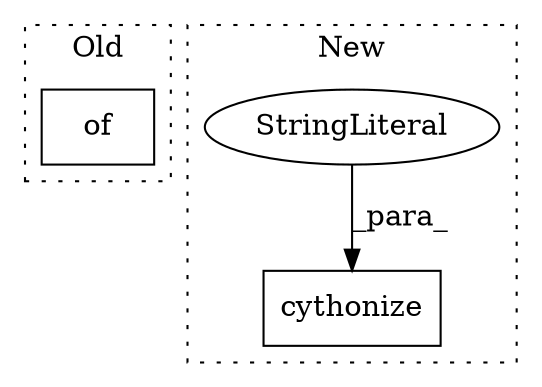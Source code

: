 digraph G {
subgraph cluster0 {
1 [label="of" a="32" s="434" l="4" shape="box"];
label = "Old";
style="dotted";
}
subgraph cluster1 {
2 [label="cythonize" a="32" s="377,421" l="10,1" shape="box"];
3 [label="StringLiteral" a="45" s="387" l="34" shape="ellipse"];
label = "New";
style="dotted";
}
3 -> 2 [label="_para_"];
}
